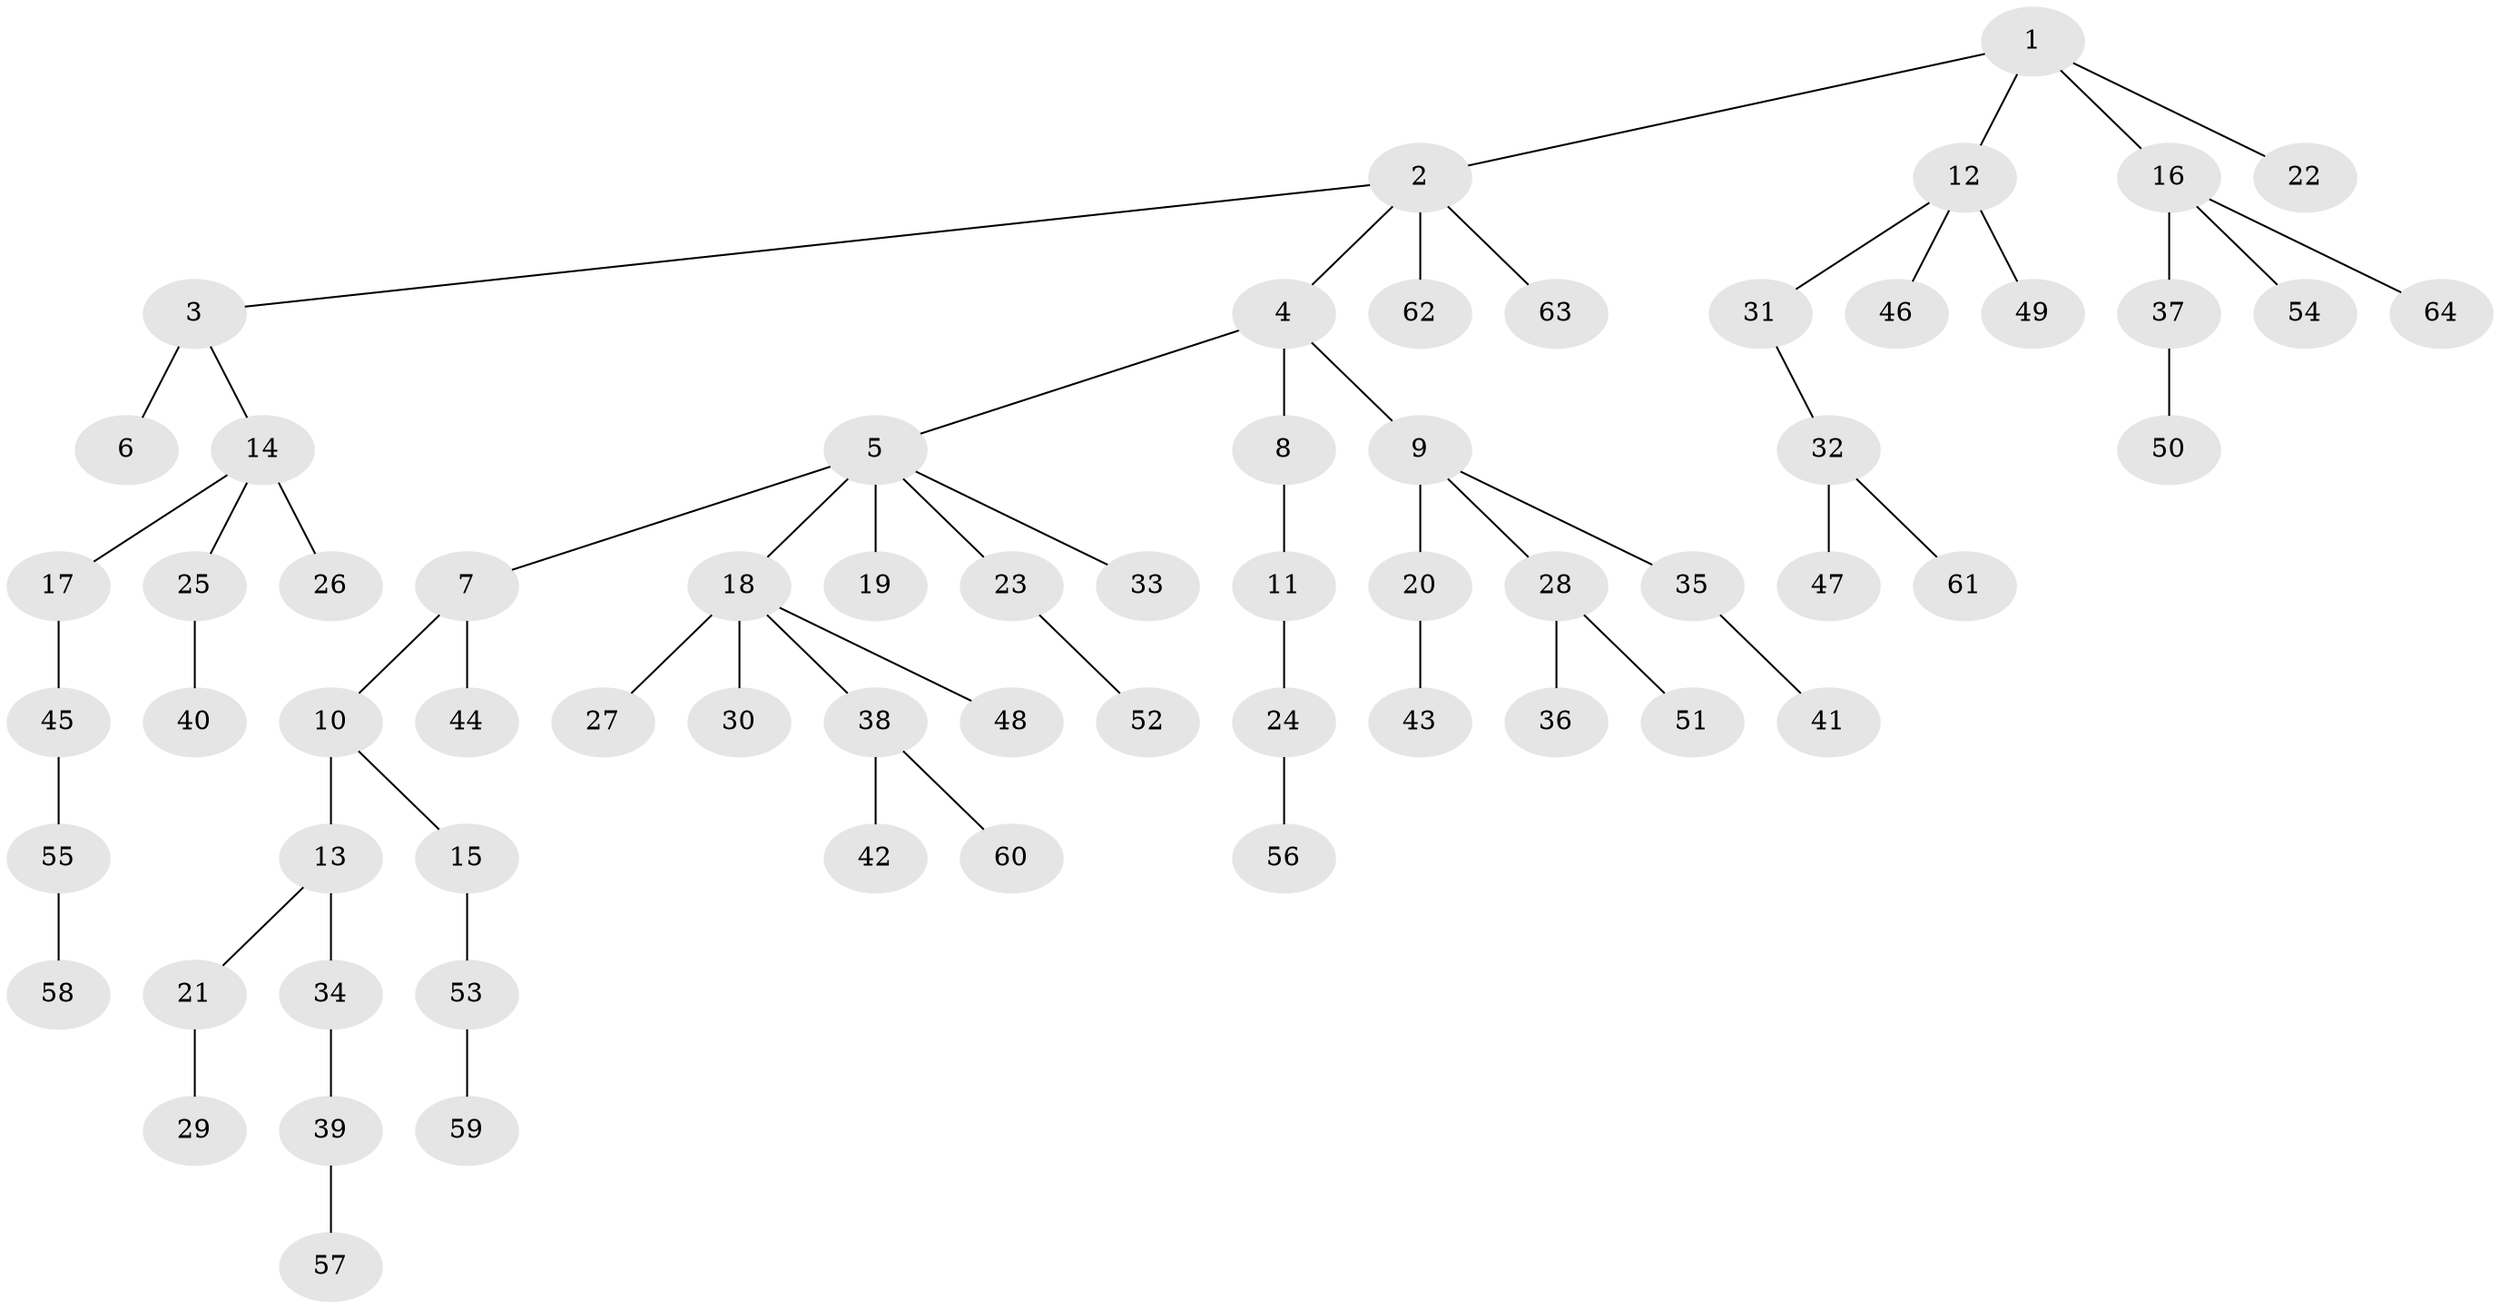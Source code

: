 // original degree distribution, {5: 0.04716981132075472, 6: 0.02830188679245283, 3: 0.1509433962264151, 4: 0.04716981132075472, 2: 0.20754716981132076, 1: 0.5188679245283019}
// Generated by graph-tools (version 1.1) at 2025/51/03/04/25 22:51:40]
// undirected, 64 vertices, 63 edges
graph export_dot {
  node [color=gray90,style=filled];
  1;
  2;
  3;
  4;
  5;
  6;
  7;
  8;
  9;
  10;
  11;
  12;
  13;
  14;
  15;
  16;
  17;
  18;
  19;
  20;
  21;
  22;
  23;
  24;
  25;
  26;
  27;
  28;
  29;
  30;
  31;
  32;
  33;
  34;
  35;
  36;
  37;
  38;
  39;
  40;
  41;
  42;
  43;
  44;
  45;
  46;
  47;
  48;
  49;
  50;
  51;
  52;
  53;
  54;
  55;
  56;
  57;
  58;
  59;
  60;
  61;
  62;
  63;
  64;
  1 -- 2 [weight=1.0];
  1 -- 12 [weight=1.0];
  1 -- 16 [weight=1.0];
  1 -- 22 [weight=1.0];
  2 -- 3 [weight=1.0];
  2 -- 4 [weight=1.0];
  2 -- 62 [weight=1.0];
  2 -- 63 [weight=1.0];
  3 -- 6 [weight=2.0];
  3 -- 14 [weight=1.0];
  4 -- 5 [weight=1.0];
  4 -- 8 [weight=1.0];
  4 -- 9 [weight=1.0];
  5 -- 7 [weight=1.0];
  5 -- 18 [weight=1.0];
  5 -- 19 [weight=2.0];
  5 -- 23 [weight=1.0];
  5 -- 33 [weight=1.0];
  7 -- 10 [weight=1.0];
  7 -- 44 [weight=1.0];
  8 -- 11 [weight=1.0];
  9 -- 20 [weight=1.0];
  9 -- 28 [weight=1.0];
  9 -- 35 [weight=1.0];
  10 -- 13 [weight=1.0];
  10 -- 15 [weight=1.0];
  11 -- 24 [weight=1.0];
  12 -- 31 [weight=1.0];
  12 -- 46 [weight=1.0];
  12 -- 49 [weight=1.0];
  13 -- 21 [weight=1.0];
  13 -- 34 [weight=1.0];
  14 -- 17 [weight=1.0];
  14 -- 25 [weight=1.0];
  14 -- 26 [weight=1.0];
  15 -- 53 [weight=1.0];
  16 -- 37 [weight=1.0];
  16 -- 54 [weight=1.0];
  16 -- 64 [weight=1.0];
  17 -- 45 [weight=1.0];
  18 -- 27 [weight=1.0];
  18 -- 30 [weight=1.0];
  18 -- 38 [weight=1.0];
  18 -- 48 [weight=1.0];
  20 -- 43 [weight=1.0];
  21 -- 29 [weight=1.0];
  23 -- 52 [weight=1.0];
  24 -- 56 [weight=1.0];
  25 -- 40 [weight=1.0];
  28 -- 36 [weight=1.0];
  28 -- 51 [weight=1.0];
  31 -- 32 [weight=1.0];
  32 -- 47 [weight=1.0];
  32 -- 61 [weight=1.0];
  34 -- 39 [weight=1.0];
  35 -- 41 [weight=1.0];
  37 -- 50 [weight=1.0];
  38 -- 42 [weight=3.0];
  38 -- 60 [weight=1.0];
  39 -- 57 [weight=2.0];
  45 -- 55 [weight=1.0];
  53 -- 59 [weight=1.0];
  55 -- 58 [weight=1.0];
}
